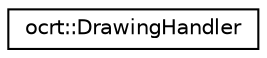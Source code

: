 digraph "Graphical Class Hierarchy"
{
 // LATEX_PDF_SIZE
  edge [fontname="Helvetica",fontsize="10",labelfontname="Helvetica",labelfontsize="10"];
  node [fontname="Helvetica",fontsize="10",shape=record];
  rankdir="LR";
  Node0 [label="ocrt::DrawingHandler",height=0.2,width=0.4,color="black", fillcolor="white", style="filled",URL="$classocrt_1_1_drawing_handler.html",tooltip=" "];
}
